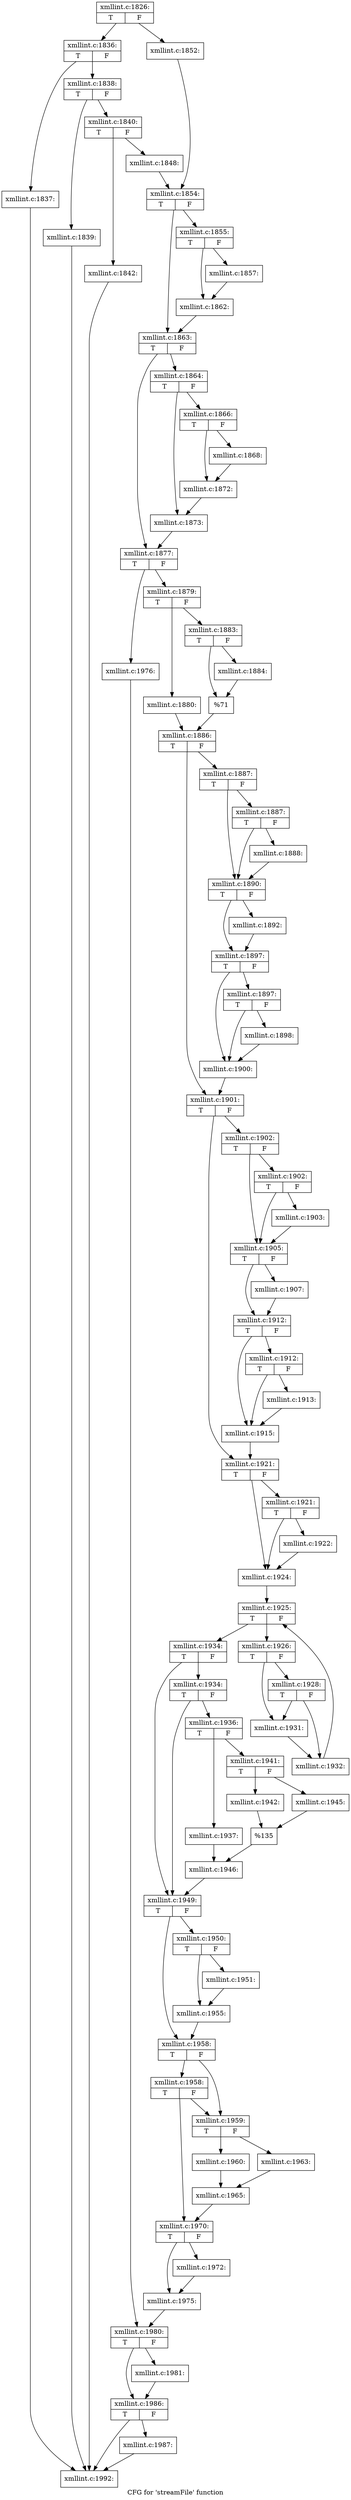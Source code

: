 digraph "CFG for 'streamFile' function" {
	label="CFG for 'streamFile' function";

	Node0x4a49650 [shape=record,label="{xmllint.c:1826:|{<s0>T|<s1>F}}"];
	Node0x4a49650 -> Node0x4a530f0;
	Node0x4a49650 -> Node0x4a53190;
	Node0x4a530f0 [shape=record,label="{xmllint.c:1836:|{<s0>T|<s1>F}}"];
	Node0x4a530f0 -> Node0x4a53490;
	Node0x4a530f0 -> Node0x4a534e0;
	Node0x4a53490 [shape=record,label="{xmllint.c:1837:}"];
	Node0x4a53490 -> Node0x4a65ec0;
	Node0x4a534e0 [shape=record,label="{xmllint.c:1838:|{<s0>T|<s1>F}}"];
	Node0x4a534e0 -> Node0x4a53e00;
	Node0x4a534e0 -> Node0x4a54290;
	Node0x4a53e00 [shape=record,label="{xmllint.c:1839:}"];
	Node0x4a53e00 -> Node0x4a65ec0;
	Node0x4a54290 [shape=record,label="{xmllint.c:1840:|{<s0>T|<s1>F}}"];
	Node0x4a54290 -> Node0x4a545b0;
	Node0x4a54290 -> Node0x4a55040;
	Node0x4a545b0 [shape=record,label="{xmllint.c:1842:}"];
	Node0x4a545b0 -> Node0x4a65ec0;
	Node0x4a55040 [shape=record,label="{xmllint.c:1848:}"];
	Node0x4a55040 -> Node0x4a53140;
	Node0x4a53190 [shape=record,label="{xmllint.c:1852:}"];
	Node0x4a53190 -> Node0x4a53140;
	Node0x4a53140 [shape=record,label="{xmllint.c:1854:|{<s0>T|<s1>F}}"];
	Node0x4a53140 -> Node0x4a55560;
	Node0x4a53140 -> Node0x4a56aa0;
	Node0x4a55560 [shape=record,label="{xmllint.c:1855:|{<s0>T|<s1>F}}"];
	Node0x4a55560 -> Node0x4a56e40;
	Node0x4a55560 -> Node0x4a56e90;
	Node0x4a56e40 [shape=record,label="{xmllint.c:1857:}"];
	Node0x4a56e40 -> Node0x4a56e90;
	Node0x4a56e90 [shape=record,label="{xmllint.c:1862:}"];
	Node0x4a56e90 -> Node0x4a56aa0;
	Node0x4a56aa0 [shape=record,label="{xmllint.c:1863:|{<s0>T|<s1>F}}"];
	Node0x4a56aa0 -> Node0x4a578f0;
	Node0x4a56aa0 -> Node0x4a57940;
	Node0x4a578f0 [shape=record,label="{xmllint.c:1864:|{<s0>T|<s1>F}}"];
	Node0x4a578f0 -> Node0x4a58120;
	Node0x4a578f0 -> Node0x4a584d0;
	Node0x4a58120 [shape=record,label="{xmllint.c:1866:|{<s0>T|<s1>F}}"];
	Node0x4a58120 -> Node0x4a58a10;
	Node0x4a58120 -> Node0x4a58cb0;
	Node0x4a58a10 [shape=record,label="{xmllint.c:1868:}"];
	Node0x4a58a10 -> Node0x4a58cb0;
	Node0x4a58cb0 [shape=record,label="{xmllint.c:1872:}"];
	Node0x4a58cb0 -> Node0x4a584d0;
	Node0x4a584d0 [shape=record,label="{xmllint.c:1873:}"];
	Node0x4a584d0 -> Node0x4a57940;
	Node0x4a57940 [shape=record,label="{xmllint.c:1877:|{<s0>T|<s1>F}}"];
	Node0x4a57940 -> Node0x4a593b0;
	Node0x4a57940 -> Node0x4a59870;
	Node0x4a593b0 [shape=record,label="{xmllint.c:1879:|{<s0>T|<s1>F}}"];
	Node0x4a593b0 -> Node0x4a59b50;
	Node0x4a593b0 -> Node0x4a59bf0;
	Node0x4a59b50 [shape=record,label="{xmllint.c:1880:}"];
	Node0x4a59b50 -> Node0x4a59ba0;
	Node0x4a59bf0 [shape=record,label="{xmllint.c:1883:|{<s0>T|<s1>F}}"];
	Node0x4a59bf0 -> Node0x4a5a1c0;
	Node0x4a59bf0 -> Node0x4a5a5a0;
	Node0x4a5a1c0 [shape=record,label="{xmllint.c:1884:}"];
	Node0x4a5a1c0 -> Node0x4a5a5a0;
	Node0x4a5a5a0 [shape=record,label="{%71}"];
	Node0x4a5a5a0 -> Node0x4a59ba0;
	Node0x4a59ba0 [shape=record,label="{xmllint.c:1886:|{<s0>T|<s1>F}}"];
	Node0x4a59ba0 -> Node0x4a5a940;
	Node0x4a59ba0 -> Node0x4a5a990;
	Node0x4a5a940 [shape=record,label="{xmllint.c:1887:|{<s0>T|<s1>F}}"];
	Node0x4a5a940 -> Node0x4a5ace0;
	Node0x4a5a940 -> Node0x4a5ac90;
	Node0x4a5ace0 [shape=record,label="{xmllint.c:1887:|{<s0>T|<s1>F}}"];
	Node0x4a5ace0 -> Node0x4a5ac90;
	Node0x4a5ace0 -> Node0x4a5ac40;
	Node0x4a5ac40 [shape=record,label="{xmllint.c:1888:}"];
	Node0x4a5ac40 -> Node0x4a5ac90;
	Node0x4a5ac90 [shape=record,label="{xmllint.c:1890:|{<s0>T|<s1>F}}"];
	Node0x4a5ac90 -> Node0x4a5b7a0;
	Node0x4a5ac90 -> Node0x4a5bba0;
	Node0x4a5b7a0 [shape=record,label="{xmllint.c:1892:}"];
	Node0x4a5b7a0 -> Node0x4a5bba0;
	Node0x4a5bba0 [shape=record,label="{xmllint.c:1897:|{<s0>T|<s1>F}}"];
	Node0x4a5bba0 -> Node0x4a5c2e0;
	Node0x4a5bba0 -> Node0x4a5c290;
	Node0x4a5c2e0 [shape=record,label="{xmllint.c:1897:|{<s0>T|<s1>F}}"];
	Node0x4a5c2e0 -> Node0x4a5c290;
	Node0x4a5c2e0 -> Node0x4a5c240;
	Node0x4a5c240 [shape=record,label="{xmllint.c:1898:}"];
	Node0x4a5c240 -> Node0x4a5c290;
	Node0x4a5c290 [shape=record,label="{xmllint.c:1900:}"];
	Node0x4a5c290 -> Node0x4a5a990;
	Node0x4a5a990 [shape=record,label="{xmllint.c:1901:|{<s0>T|<s1>F}}"];
	Node0x4a5a990 -> Node0x4a5ca60;
	Node0x4a5a990 -> Node0x4a5cab0;
	Node0x4a5ca60 [shape=record,label="{xmllint.c:1902:|{<s0>T|<s1>F}}"];
	Node0x4a5ca60 -> Node0x4a5ce90;
	Node0x4a5ca60 -> Node0x4a5ce40;
	Node0x4a5ce90 [shape=record,label="{xmllint.c:1902:|{<s0>T|<s1>F}}"];
	Node0x4a5ce90 -> Node0x4a5ce40;
	Node0x4a5ce90 -> Node0x4a5cdf0;
	Node0x4a5cdf0 [shape=record,label="{xmllint.c:1903:}"];
	Node0x4a5cdf0 -> Node0x4a5ce40;
	Node0x4a5ce40 [shape=record,label="{xmllint.c:1905:|{<s0>T|<s1>F}}"];
	Node0x4a5ce40 -> Node0x4a5d940;
	Node0x4a5ce40 -> Node0x4a5dd40;
	Node0x4a5d940 [shape=record,label="{xmllint.c:1907:}"];
	Node0x4a5d940 -> Node0x4a5dd40;
	Node0x4a5dd40 [shape=record,label="{xmllint.c:1912:|{<s0>T|<s1>F}}"];
	Node0x4a5dd40 -> Node0x4a5e5b0;
	Node0x4a5dd40 -> Node0x4a5e560;
	Node0x4a5e5b0 [shape=record,label="{xmllint.c:1912:|{<s0>T|<s1>F}}"];
	Node0x4a5e5b0 -> Node0x4a5e560;
	Node0x4a5e5b0 -> Node0x4a5e510;
	Node0x4a5e510 [shape=record,label="{xmllint.c:1913:}"];
	Node0x4a5e510 -> Node0x4a5e560;
	Node0x4a5e560 [shape=record,label="{xmllint.c:1915:}"];
	Node0x4a5e560 -> Node0x4a5cab0;
	Node0x4a5cab0 [shape=record,label="{xmllint.c:1921:|{<s0>T|<s1>F}}"];
	Node0x4a5cab0 -> Node0x4a5edd0;
	Node0x4a5cab0 -> Node0x4a5ed80;
	Node0x4a5edd0 [shape=record,label="{xmllint.c:1921:|{<s0>T|<s1>F}}"];
	Node0x4a5edd0 -> Node0x4a5ed80;
	Node0x4a5edd0 -> Node0x4a5ed30;
	Node0x4a5ed30 [shape=record,label="{xmllint.c:1922:}"];
	Node0x4a5ed30 -> Node0x4a5ed80;
	Node0x4a5ed80 [shape=record,label="{xmllint.c:1924:}"];
	Node0x4a5ed80 -> Node0x4a5f940;
	Node0x4a5f940 [shape=record,label="{xmllint.c:1925:|{<s0>T|<s1>F}}"];
	Node0x4a5f940 -> Node0x4a5ff60;
	Node0x4a5f940 -> Node0x4a5fc70;
	Node0x4a5ff60 [shape=record,label="{xmllint.c:1926:|{<s0>T|<s1>F}}"];
	Node0x4a5ff60 -> Node0x4a60040;
	Node0x4a5ff60 -> Node0x4a600e0;
	Node0x4a600e0 [shape=record,label="{xmllint.c:1928:|{<s0>T|<s1>F}}"];
	Node0x4a600e0 -> Node0x4a60040;
	Node0x4a600e0 -> Node0x4a60090;
	Node0x4a60040 [shape=record,label="{xmllint.c:1931:}"];
	Node0x4a60040 -> Node0x4a60090;
	Node0x4a60090 [shape=record,label="{xmllint.c:1932:}"];
	Node0x4a60090 -> Node0x4a5f940;
	Node0x4a5fc70 [shape=record,label="{xmllint.c:1934:|{<s0>T|<s1>F}}"];
	Node0x4a5fc70 -> Node0x4a60c20;
	Node0x4a5fc70 -> Node0x4a60bd0;
	Node0x4a60c20 [shape=record,label="{xmllint.c:1934:|{<s0>T|<s1>F}}"];
	Node0x4a60c20 -> Node0x4a60bd0;
	Node0x4a60c20 -> Node0x4a60950;
	Node0x4a60950 [shape=record,label="{xmllint.c:1936:|{<s0>T|<s1>F}}"];
	Node0x4a60950 -> Node0x4a60f50;
	Node0x4a60950 -> Node0x4a60ff0;
	Node0x4a60f50 [shape=record,label="{xmllint.c:1937:}"];
	Node0x4a60f50 -> Node0x4a60fa0;
	Node0x4a60ff0 [shape=record,label="{xmllint.c:1941:|{<s0>T|<s1>F}}"];
	Node0x4a60ff0 -> Node0x4a614f0;
	Node0x4a60ff0 -> Node0x4a61590;
	Node0x4a614f0 [shape=record,label="{xmllint.c:1942:}"];
	Node0x4a614f0 -> Node0x4a61540;
	Node0x4a61590 [shape=record,label="{xmllint.c:1945:}"];
	Node0x4a61590 -> Node0x4a61540;
	Node0x4a61540 [shape=record,label="{%135}"];
	Node0x4a61540 -> Node0x4a60fa0;
	Node0x4a60fa0 [shape=record,label="{xmllint.c:1946:}"];
	Node0x4a60fa0 -> Node0x4a60bd0;
	Node0x4a60bd0 [shape=record,label="{xmllint.c:1949:|{<s0>T|<s1>F}}"];
	Node0x4a60bd0 -> Node0x4a61d90;
	Node0x4a60bd0 -> Node0x4a61de0;
	Node0x4a61d90 [shape=record,label="{xmllint.c:1950:|{<s0>T|<s1>F}}"];
	Node0x4a61d90 -> Node0x4a62060;
	Node0x4a61d90 -> Node0x4a620b0;
	Node0x4a62060 [shape=record,label="{xmllint.c:1951:}"];
	Node0x4a62060 -> Node0x4a620b0;
	Node0x4a620b0 [shape=record,label="{xmllint.c:1955:}"];
	Node0x4a620b0 -> Node0x4a61de0;
	Node0x4a61de0 [shape=record,label="{xmllint.c:1958:|{<s0>T|<s1>F}}"];
	Node0x4a61de0 -> Node0x4a625b0;
	Node0x4a61de0 -> Node0x4a62f40;
	Node0x4a62f40 [shape=record,label="{xmllint.c:1958:|{<s0>T|<s1>F}}"];
	Node0x4a62f40 -> Node0x4a625b0;
	Node0x4a62f40 -> Node0x4a628e0;
	Node0x4a625b0 [shape=record,label="{xmllint.c:1959:|{<s0>T|<s1>F}}"];
	Node0x4a625b0 -> Node0x4a634b0;
	Node0x4a625b0 -> Node0x4a63550;
	Node0x4a634b0 [shape=record,label="{xmllint.c:1960:}"];
	Node0x4a634b0 -> Node0x4a63500;
	Node0x4a63550 [shape=record,label="{xmllint.c:1963:}"];
	Node0x4a63550 -> Node0x4a63500;
	Node0x4a63500 [shape=record,label="{xmllint.c:1965:}"];
	Node0x4a63500 -> Node0x4a628e0;
	Node0x4a628e0 [shape=record,label="{xmllint.c:1970:|{<s0>T|<s1>F}}"];
	Node0x4a628e0 -> Node0x4a64880;
	Node0x4a628e0 -> Node0x4a64bb0;
	Node0x4a64880 [shape=record,label="{xmllint.c:1972:}"];
	Node0x4a64880 -> Node0x4a64bb0;
	Node0x4a64bb0 [shape=record,label="{xmllint.c:1975:}"];
	Node0x4a64bb0 -> Node0x4a59820;
	Node0x4a59870 [shape=record,label="{xmllint.c:1976:}"];
	Node0x4a59870 -> Node0x4a59820;
	Node0x4a59820 [shape=record,label="{xmllint.c:1980:|{<s0>T|<s1>F}}"];
	Node0x4a59820 -> Node0x4a657f0;
	Node0x4a59820 -> Node0x4a65840;
	Node0x4a657f0 [shape=record,label="{xmllint.c:1981:}"];
	Node0x4a657f0 -> Node0x4a65840;
	Node0x4a65840 [shape=record,label="{xmllint.c:1986:|{<s0>T|<s1>F}}"];
	Node0x4a65840 -> Node0x4a65e70;
	Node0x4a65840 -> Node0x4a65ec0;
	Node0x4a65e70 [shape=record,label="{xmllint.c:1987:}"];
	Node0x4a65e70 -> Node0x4a65ec0;
	Node0x4a65ec0 [shape=record,label="{xmllint.c:1992:}"];
}
